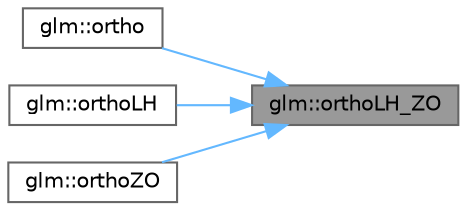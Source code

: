 digraph "glm::orthoLH_ZO"
{
 // LATEX_PDF_SIZE
  bgcolor="transparent";
  edge [fontname=Helvetica,fontsize=10,labelfontname=Helvetica,labelfontsize=10];
  node [fontname=Helvetica,fontsize=10,shape=box,height=0.2,width=0.4];
  rankdir="RL";
  Node1 [id="Node000001",label="glm::orthoLH_ZO",height=0.2,width=0.4,color="gray40", fillcolor="grey60", style="filled", fontcolor="black",tooltip=" "];
  Node1 -> Node2 [id="edge4_Node000001_Node000002",dir="back",color="steelblue1",style="solid",tooltip=" "];
  Node2 [id="Node000002",label="glm::ortho",height=0.2,width=0.4,color="grey40", fillcolor="white", style="filled",URL="$group__ext__matrix__clip__space.html#ga9f2fb5616010518c43894fe934f6f914",tooltip=" "];
  Node1 -> Node3 [id="edge5_Node000001_Node000003",dir="back",color="steelblue1",style="solid",tooltip=" "];
  Node3 [id="Node000003",label="glm::orthoLH",height=0.2,width=0.4,color="grey40", fillcolor="white", style="filled",URL="$group__ext__matrix__clip__space.html#ga8dd6ed0963b92e610448163d12f20dc7",tooltip=" "];
  Node1 -> Node4 [id="edge6_Node000001_Node000004",dir="back",color="steelblue1",style="solid",tooltip=" "];
  Node4 [id="Node000004",label="glm::orthoZO",height=0.2,width=0.4,color="grey40", fillcolor="white", style="filled",URL="$group__ext__matrix__clip__space.html#ga8079772d895a0d75d705a611d521fd60",tooltip=" "];
}
